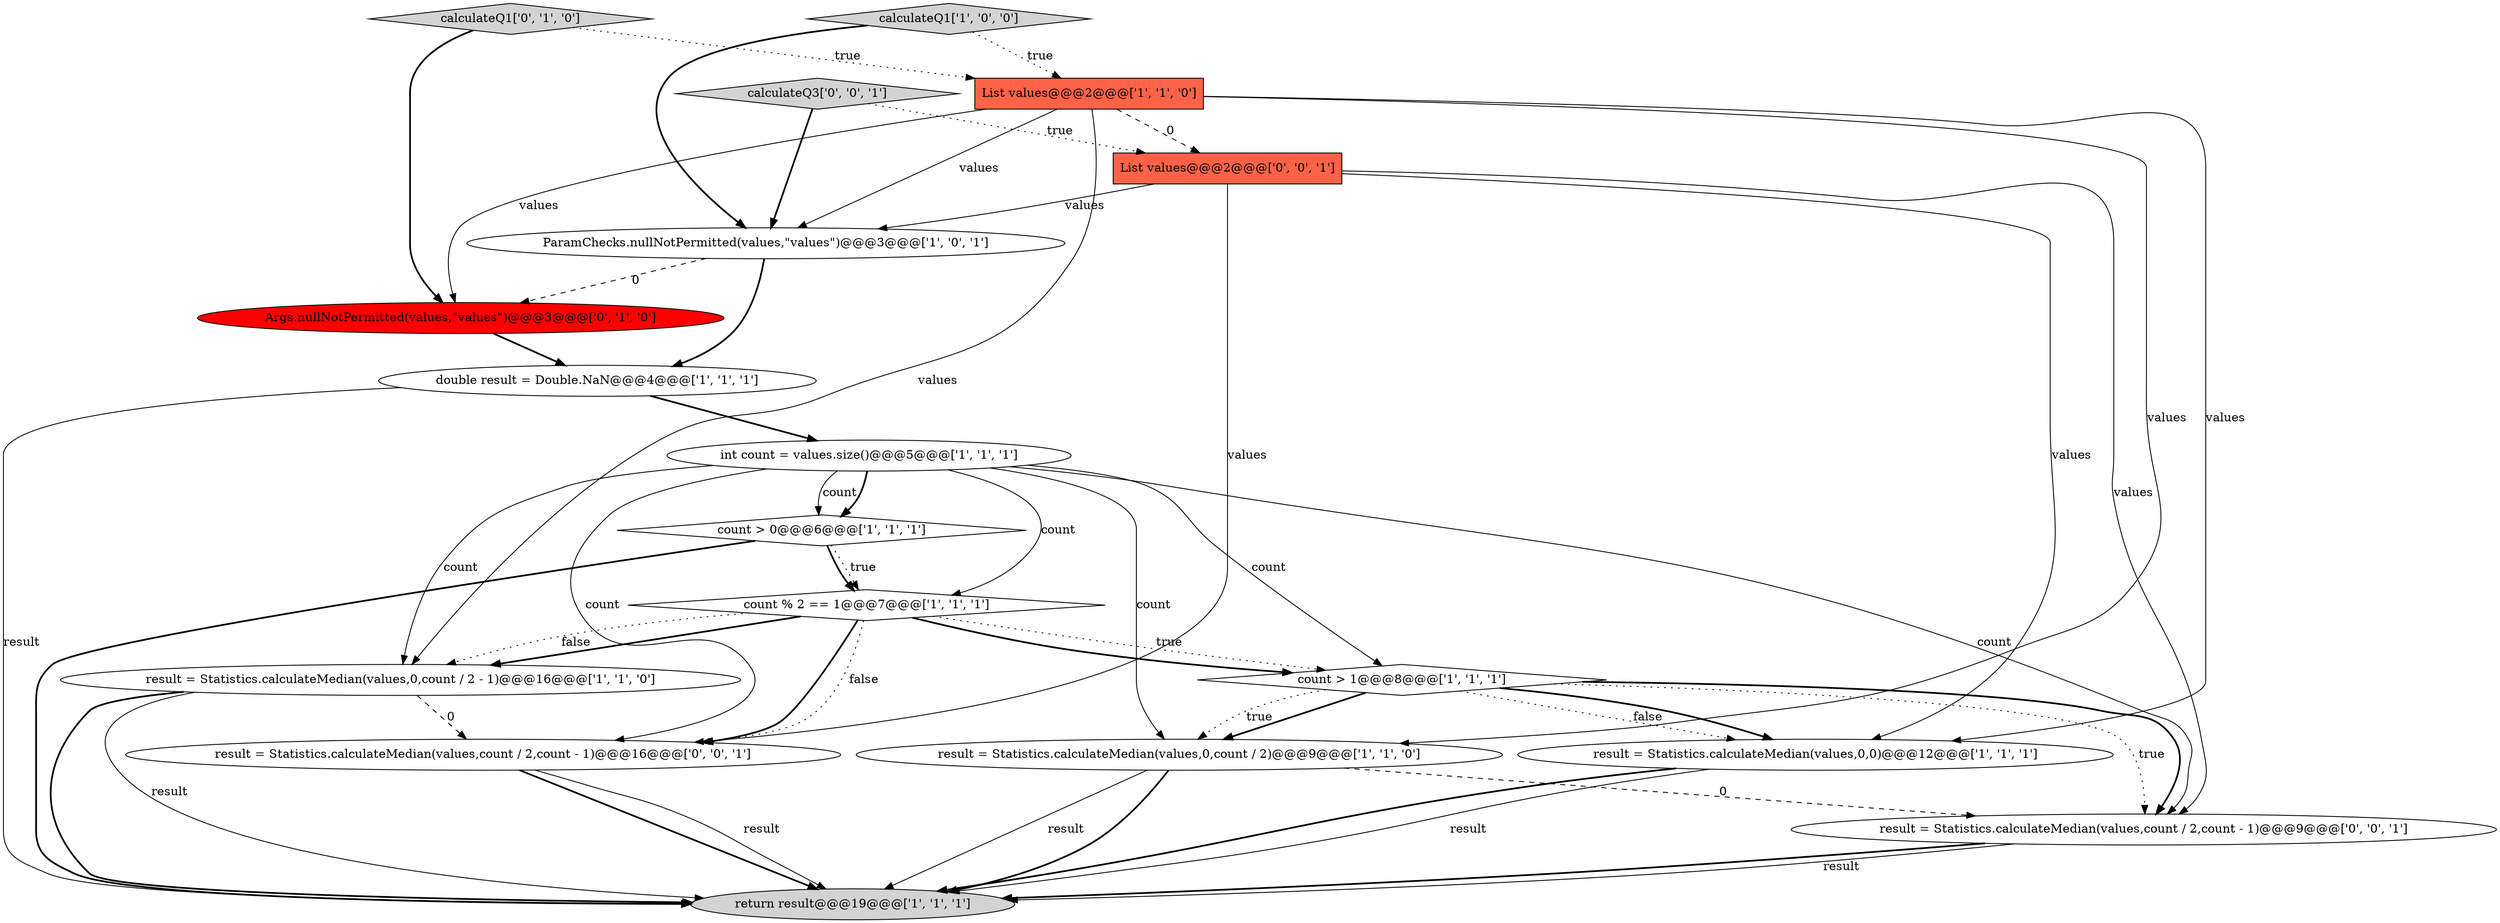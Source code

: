digraph {
4 [style = filled, label = "List values@@@2@@@['1', '1', '0']", fillcolor = tomato, shape = box image = "AAA0AAABBB1BBB"];
5 [style = filled, label = "count % 2 == 1@@@7@@@['1', '1', '1']", fillcolor = white, shape = diamond image = "AAA0AAABBB1BBB"];
9 [style = filled, label = "result = Statistics.calculateMedian(values,0,count / 2 - 1)@@@16@@@['1', '1', '0']", fillcolor = white, shape = ellipse image = "AAA0AAABBB1BBB"];
12 [style = filled, label = "Args.nullNotPermitted(values,\"values\")@@@3@@@['0', '1', '0']", fillcolor = red, shape = ellipse image = "AAA1AAABBB2BBB"];
15 [style = filled, label = "calculateQ3['0', '0', '1']", fillcolor = lightgray, shape = diamond image = "AAA0AAABBB3BBB"];
0 [style = filled, label = "count > 1@@@8@@@['1', '1', '1']", fillcolor = white, shape = diamond image = "AAA0AAABBB1BBB"];
6 [style = filled, label = "ParamChecks.nullNotPermitted(values,\"values\")@@@3@@@['1', '0', '1']", fillcolor = white, shape = ellipse image = "AAA0AAABBB1BBB"];
2 [style = filled, label = "int count = values.size()@@@5@@@['1', '1', '1']", fillcolor = white, shape = ellipse image = "AAA0AAABBB1BBB"];
7 [style = filled, label = "count > 0@@@6@@@['1', '1', '1']", fillcolor = white, shape = diamond image = "AAA0AAABBB1BBB"];
1 [style = filled, label = "result = Statistics.calculateMedian(values,0,count / 2)@@@9@@@['1', '1', '0']", fillcolor = white, shape = ellipse image = "AAA0AAABBB1BBB"];
3 [style = filled, label = "return result@@@19@@@['1', '1', '1']", fillcolor = lightgray, shape = ellipse image = "AAA0AAABBB1BBB"];
8 [style = filled, label = "result = Statistics.calculateMedian(values,0,0)@@@12@@@['1', '1', '1']", fillcolor = white, shape = ellipse image = "AAA0AAABBB1BBB"];
11 [style = filled, label = "calculateQ1['1', '0', '0']", fillcolor = lightgray, shape = diamond image = "AAA0AAABBB1BBB"];
14 [style = filled, label = "result = Statistics.calculateMedian(values,count / 2,count - 1)@@@16@@@['0', '0', '1']", fillcolor = white, shape = ellipse image = "AAA0AAABBB3BBB"];
17 [style = filled, label = "List values@@@2@@@['0', '0', '1']", fillcolor = tomato, shape = box image = "AAA0AAABBB3BBB"];
10 [style = filled, label = "double result = Double.NaN@@@4@@@['1', '1', '1']", fillcolor = white, shape = ellipse image = "AAA0AAABBB1BBB"];
13 [style = filled, label = "calculateQ1['0', '1', '0']", fillcolor = lightgray, shape = diamond image = "AAA0AAABBB2BBB"];
16 [style = filled, label = "result = Statistics.calculateMedian(values,count / 2,count - 1)@@@9@@@['0', '0', '1']", fillcolor = white, shape = ellipse image = "AAA0AAABBB3BBB"];
16->3 [style = bold, label=""];
14->3 [style = bold, label=""];
0->16 [style = bold, label=""];
2->9 [style = solid, label="count"];
5->9 [style = bold, label=""];
0->8 [style = dotted, label="false"];
4->17 [style = dashed, label="0"];
4->12 [style = solid, label="values"];
1->3 [style = solid, label="result"];
11->6 [style = bold, label=""];
8->3 [style = bold, label=""];
1->3 [style = bold, label=""];
2->7 [style = solid, label="count"];
15->6 [style = bold, label=""];
5->0 [style = dotted, label="true"];
11->4 [style = dotted, label="true"];
5->14 [style = bold, label=""];
2->5 [style = solid, label="count"];
4->1 [style = solid, label="values"];
7->3 [style = bold, label=""];
5->14 [style = dotted, label="false"];
7->5 [style = dotted, label="true"];
6->12 [style = dashed, label="0"];
15->17 [style = dotted, label="true"];
2->16 [style = solid, label="count"];
17->6 [style = solid, label="values"];
7->5 [style = bold, label=""];
12->10 [style = bold, label=""];
13->12 [style = bold, label=""];
14->3 [style = solid, label="result"];
9->14 [style = dashed, label="0"];
17->14 [style = solid, label="values"];
5->0 [style = bold, label=""];
2->1 [style = solid, label="count"];
1->16 [style = dashed, label="0"];
0->1 [style = bold, label=""];
6->10 [style = bold, label=""];
0->8 [style = bold, label=""];
9->3 [style = bold, label=""];
5->9 [style = dotted, label="false"];
2->0 [style = solid, label="count"];
17->8 [style = solid, label="values"];
10->2 [style = bold, label=""];
4->9 [style = solid, label="values"];
0->16 [style = dotted, label="true"];
8->3 [style = solid, label="result"];
2->14 [style = solid, label="count"];
2->7 [style = bold, label=""];
10->3 [style = solid, label="result"];
4->6 [style = solid, label="values"];
9->3 [style = solid, label="result"];
4->8 [style = solid, label="values"];
13->4 [style = dotted, label="true"];
16->3 [style = solid, label="result"];
0->1 [style = dotted, label="true"];
17->16 [style = solid, label="values"];
}
